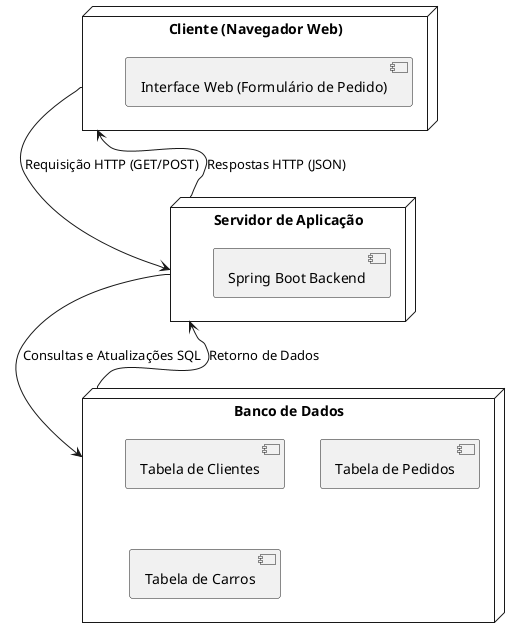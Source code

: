 @startuml
node "Cliente (Navegador Web)" as Client {
    [Interface Web (Formulário de Pedido)]
}

node "Servidor de Aplicação" as Server {

    [Spring Boot Backend]
}

node "Banco de Dados" as DB {
    [Tabela de Clientes]
    [Tabela de Pedidos]
    [Tabela de Carros]
}

Client --> Server: Requisição HTTP (GET/POST)
Server --> DB: Consultas e Atualizações SQL
DB --> Server: Retorno de Dados
Server --> Client: Respostas HTTP (JSON)
@enduml
